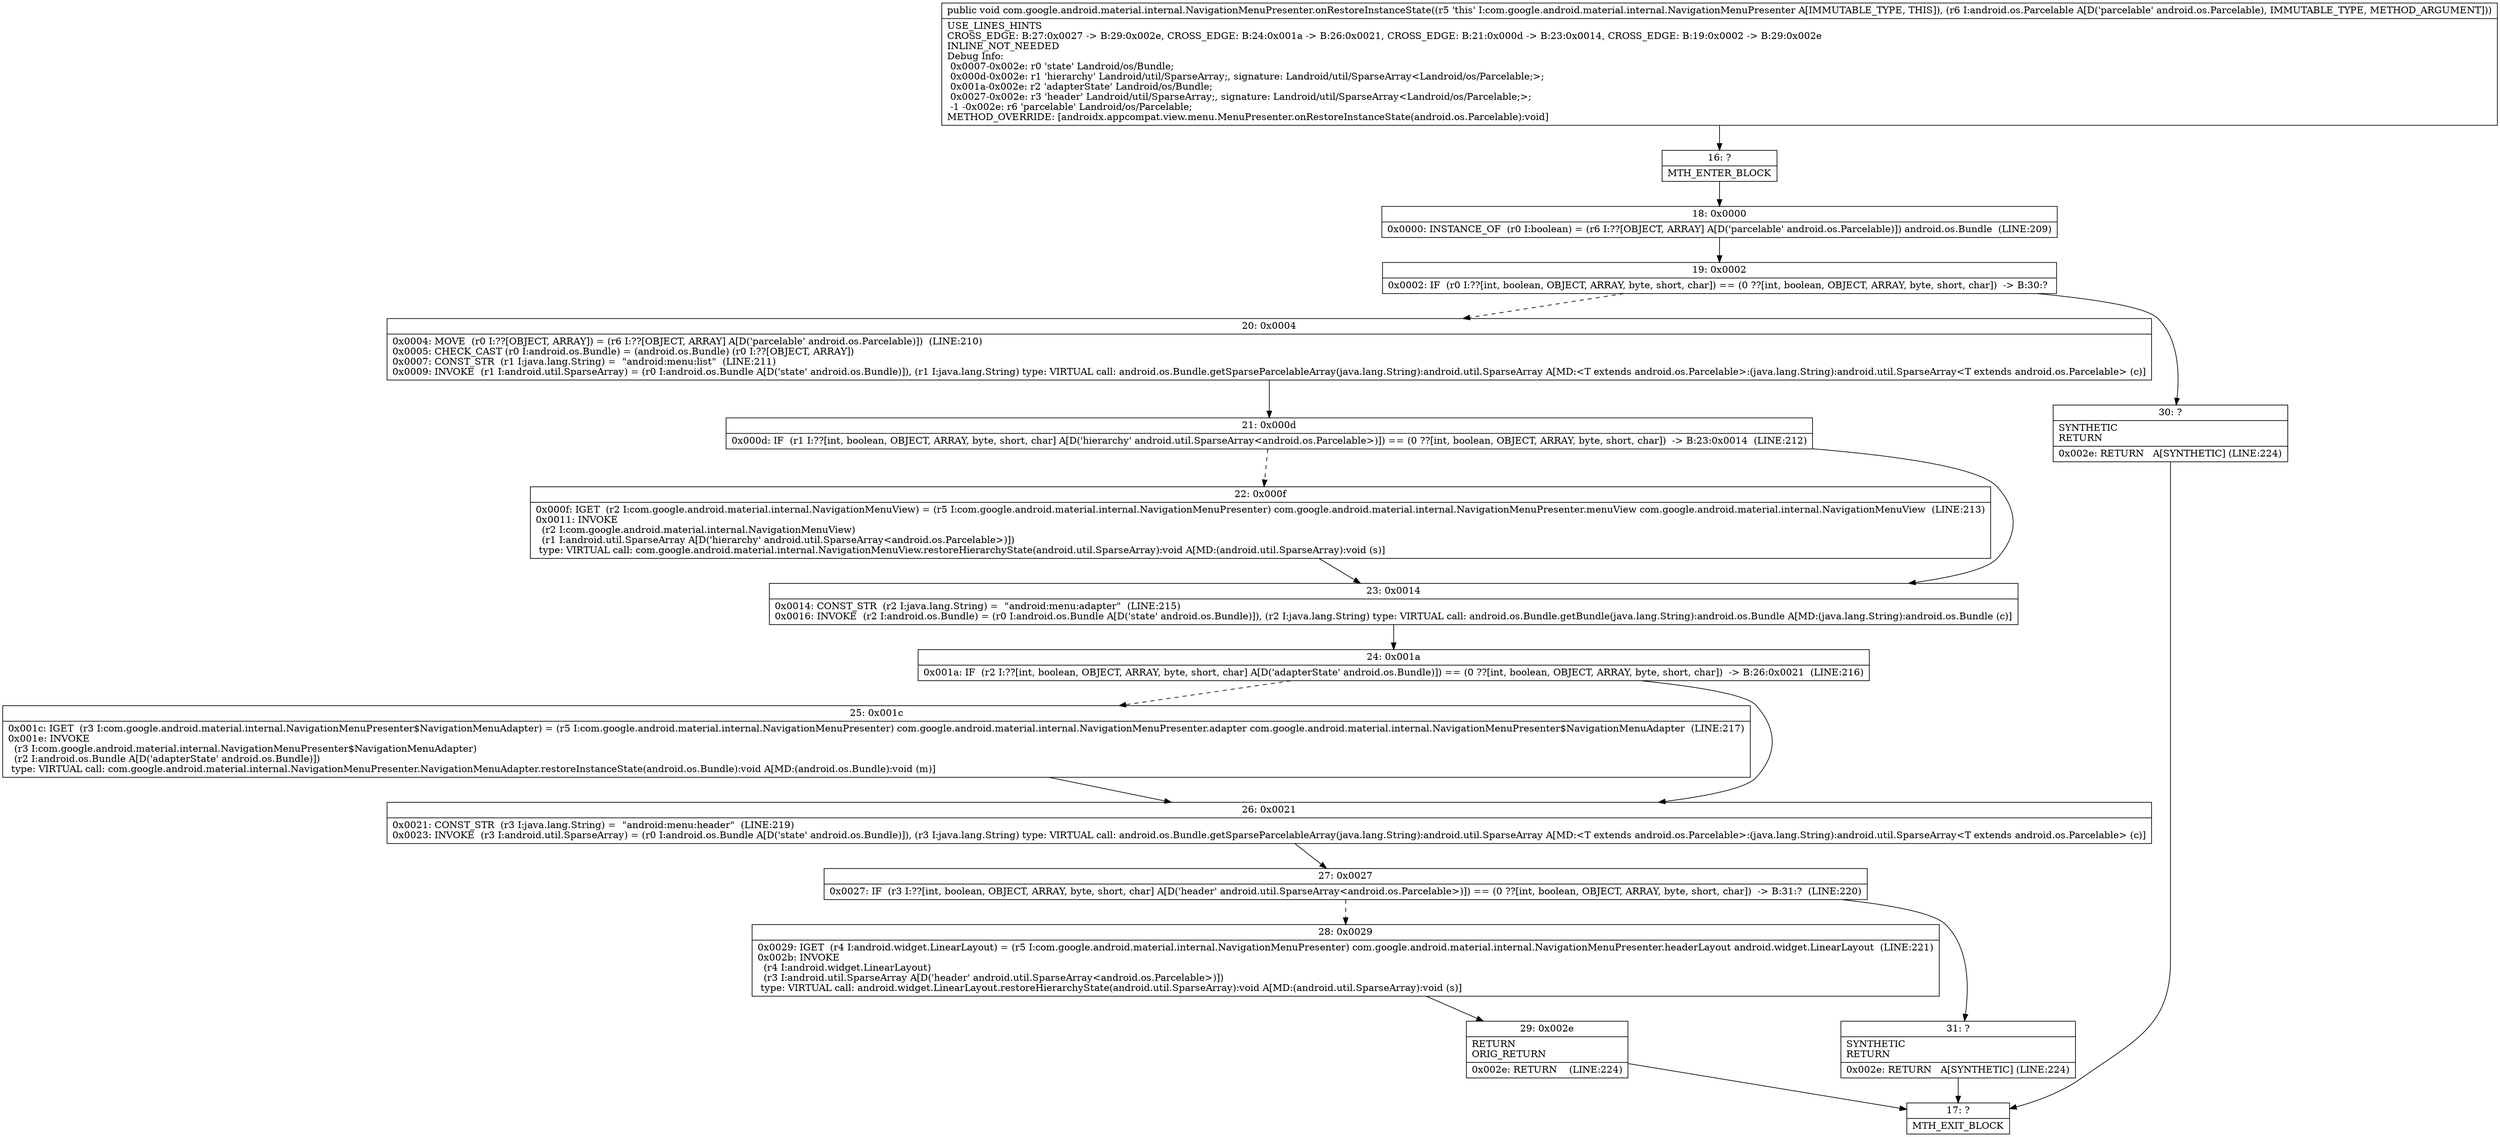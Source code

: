digraph "CFG forcom.google.android.material.internal.NavigationMenuPresenter.onRestoreInstanceState(Landroid\/os\/Parcelable;)V" {
Node_16 [shape=record,label="{16\:\ ?|MTH_ENTER_BLOCK\l}"];
Node_18 [shape=record,label="{18\:\ 0x0000|0x0000: INSTANCE_OF  (r0 I:boolean) = (r6 I:??[OBJECT, ARRAY] A[D('parcelable' android.os.Parcelable)]) android.os.Bundle  (LINE:209)\l}"];
Node_19 [shape=record,label="{19\:\ 0x0002|0x0002: IF  (r0 I:??[int, boolean, OBJECT, ARRAY, byte, short, char]) == (0 ??[int, boolean, OBJECT, ARRAY, byte, short, char])  \-\> B:30:? \l}"];
Node_20 [shape=record,label="{20\:\ 0x0004|0x0004: MOVE  (r0 I:??[OBJECT, ARRAY]) = (r6 I:??[OBJECT, ARRAY] A[D('parcelable' android.os.Parcelable)])  (LINE:210)\l0x0005: CHECK_CAST (r0 I:android.os.Bundle) = (android.os.Bundle) (r0 I:??[OBJECT, ARRAY]) \l0x0007: CONST_STR  (r1 I:java.lang.String) =  \"android:menu:list\"  (LINE:211)\l0x0009: INVOKE  (r1 I:android.util.SparseArray) = (r0 I:android.os.Bundle A[D('state' android.os.Bundle)]), (r1 I:java.lang.String) type: VIRTUAL call: android.os.Bundle.getSparseParcelableArray(java.lang.String):android.util.SparseArray A[MD:\<T extends android.os.Parcelable\>:(java.lang.String):android.util.SparseArray\<T extends android.os.Parcelable\> (c)]\l}"];
Node_21 [shape=record,label="{21\:\ 0x000d|0x000d: IF  (r1 I:??[int, boolean, OBJECT, ARRAY, byte, short, char] A[D('hierarchy' android.util.SparseArray\<android.os.Parcelable\>)]) == (0 ??[int, boolean, OBJECT, ARRAY, byte, short, char])  \-\> B:23:0x0014  (LINE:212)\l}"];
Node_22 [shape=record,label="{22\:\ 0x000f|0x000f: IGET  (r2 I:com.google.android.material.internal.NavigationMenuView) = (r5 I:com.google.android.material.internal.NavigationMenuPresenter) com.google.android.material.internal.NavigationMenuPresenter.menuView com.google.android.material.internal.NavigationMenuView  (LINE:213)\l0x0011: INVOKE  \l  (r2 I:com.google.android.material.internal.NavigationMenuView)\l  (r1 I:android.util.SparseArray A[D('hierarchy' android.util.SparseArray\<android.os.Parcelable\>)])\l type: VIRTUAL call: com.google.android.material.internal.NavigationMenuView.restoreHierarchyState(android.util.SparseArray):void A[MD:(android.util.SparseArray):void (s)]\l}"];
Node_23 [shape=record,label="{23\:\ 0x0014|0x0014: CONST_STR  (r2 I:java.lang.String) =  \"android:menu:adapter\"  (LINE:215)\l0x0016: INVOKE  (r2 I:android.os.Bundle) = (r0 I:android.os.Bundle A[D('state' android.os.Bundle)]), (r2 I:java.lang.String) type: VIRTUAL call: android.os.Bundle.getBundle(java.lang.String):android.os.Bundle A[MD:(java.lang.String):android.os.Bundle (c)]\l}"];
Node_24 [shape=record,label="{24\:\ 0x001a|0x001a: IF  (r2 I:??[int, boolean, OBJECT, ARRAY, byte, short, char] A[D('adapterState' android.os.Bundle)]) == (0 ??[int, boolean, OBJECT, ARRAY, byte, short, char])  \-\> B:26:0x0021  (LINE:216)\l}"];
Node_25 [shape=record,label="{25\:\ 0x001c|0x001c: IGET  (r3 I:com.google.android.material.internal.NavigationMenuPresenter$NavigationMenuAdapter) = (r5 I:com.google.android.material.internal.NavigationMenuPresenter) com.google.android.material.internal.NavigationMenuPresenter.adapter com.google.android.material.internal.NavigationMenuPresenter$NavigationMenuAdapter  (LINE:217)\l0x001e: INVOKE  \l  (r3 I:com.google.android.material.internal.NavigationMenuPresenter$NavigationMenuAdapter)\l  (r2 I:android.os.Bundle A[D('adapterState' android.os.Bundle)])\l type: VIRTUAL call: com.google.android.material.internal.NavigationMenuPresenter.NavigationMenuAdapter.restoreInstanceState(android.os.Bundle):void A[MD:(android.os.Bundle):void (m)]\l}"];
Node_26 [shape=record,label="{26\:\ 0x0021|0x0021: CONST_STR  (r3 I:java.lang.String) =  \"android:menu:header\"  (LINE:219)\l0x0023: INVOKE  (r3 I:android.util.SparseArray) = (r0 I:android.os.Bundle A[D('state' android.os.Bundle)]), (r3 I:java.lang.String) type: VIRTUAL call: android.os.Bundle.getSparseParcelableArray(java.lang.String):android.util.SparseArray A[MD:\<T extends android.os.Parcelable\>:(java.lang.String):android.util.SparseArray\<T extends android.os.Parcelable\> (c)]\l}"];
Node_27 [shape=record,label="{27\:\ 0x0027|0x0027: IF  (r3 I:??[int, boolean, OBJECT, ARRAY, byte, short, char] A[D('header' android.util.SparseArray\<android.os.Parcelable\>)]) == (0 ??[int, boolean, OBJECT, ARRAY, byte, short, char])  \-\> B:31:?  (LINE:220)\l}"];
Node_28 [shape=record,label="{28\:\ 0x0029|0x0029: IGET  (r4 I:android.widget.LinearLayout) = (r5 I:com.google.android.material.internal.NavigationMenuPresenter) com.google.android.material.internal.NavigationMenuPresenter.headerLayout android.widget.LinearLayout  (LINE:221)\l0x002b: INVOKE  \l  (r4 I:android.widget.LinearLayout)\l  (r3 I:android.util.SparseArray A[D('header' android.util.SparseArray\<android.os.Parcelable\>)])\l type: VIRTUAL call: android.widget.LinearLayout.restoreHierarchyState(android.util.SparseArray):void A[MD:(android.util.SparseArray):void (s)]\l}"];
Node_29 [shape=record,label="{29\:\ 0x002e|RETURN\lORIG_RETURN\l|0x002e: RETURN    (LINE:224)\l}"];
Node_17 [shape=record,label="{17\:\ ?|MTH_EXIT_BLOCK\l}"];
Node_31 [shape=record,label="{31\:\ ?|SYNTHETIC\lRETURN\l|0x002e: RETURN   A[SYNTHETIC] (LINE:224)\l}"];
Node_30 [shape=record,label="{30\:\ ?|SYNTHETIC\lRETURN\l|0x002e: RETURN   A[SYNTHETIC] (LINE:224)\l}"];
MethodNode[shape=record,label="{public void com.google.android.material.internal.NavigationMenuPresenter.onRestoreInstanceState((r5 'this' I:com.google.android.material.internal.NavigationMenuPresenter A[IMMUTABLE_TYPE, THIS]), (r6 I:android.os.Parcelable A[D('parcelable' android.os.Parcelable), IMMUTABLE_TYPE, METHOD_ARGUMENT]))  | USE_LINES_HINTS\lCROSS_EDGE: B:27:0x0027 \-\> B:29:0x002e, CROSS_EDGE: B:24:0x001a \-\> B:26:0x0021, CROSS_EDGE: B:21:0x000d \-\> B:23:0x0014, CROSS_EDGE: B:19:0x0002 \-\> B:29:0x002e\lINLINE_NOT_NEEDED\lDebug Info:\l  0x0007\-0x002e: r0 'state' Landroid\/os\/Bundle;\l  0x000d\-0x002e: r1 'hierarchy' Landroid\/util\/SparseArray;, signature: Landroid\/util\/SparseArray\<Landroid\/os\/Parcelable;\>;\l  0x001a\-0x002e: r2 'adapterState' Landroid\/os\/Bundle;\l  0x0027\-0x002e: r3 'header' Landroid\/util\/SparseArray;, signature: Landroid\/util\/SparseArray\<Landroid\/os\/Parcelable;\>;\l  \-1 \-0x002e: r6 'parcelable' Landroid\/os\/Parcelable;\lMETHOD_OVERRIDE: [androidx.appcompat.view.menu.MenuPresenter.onRestoreInstanceState(android.os.Parcelable):void]\l}"];
MethodNode -> Node_16;Node_16 -> Node_18;
Node_18 -> Node_19;
Node_19 -> Node_20[style=dashed];
Node_19 -> Node_30;
Node_20 -> Node_21;
Node_21 -> Node_22[style=dashed];
Node_21 -> Node_23;
Node_22 -> Node_23;
Node_23 -> Node_24;
Node_24 -> Node_25[style=dashed];
Node_24 -> Node_26;
Node_25 -> Node_26;
Node_26 -> Node_27;
Node_27 -> Node_28[style=dashed];
Node_27 -> Node_31;
Node_28 -> Node_29;
Node_29 -> Node_17;
Node_31 -> Node_17;
Node_30 -> Node_17;
}


